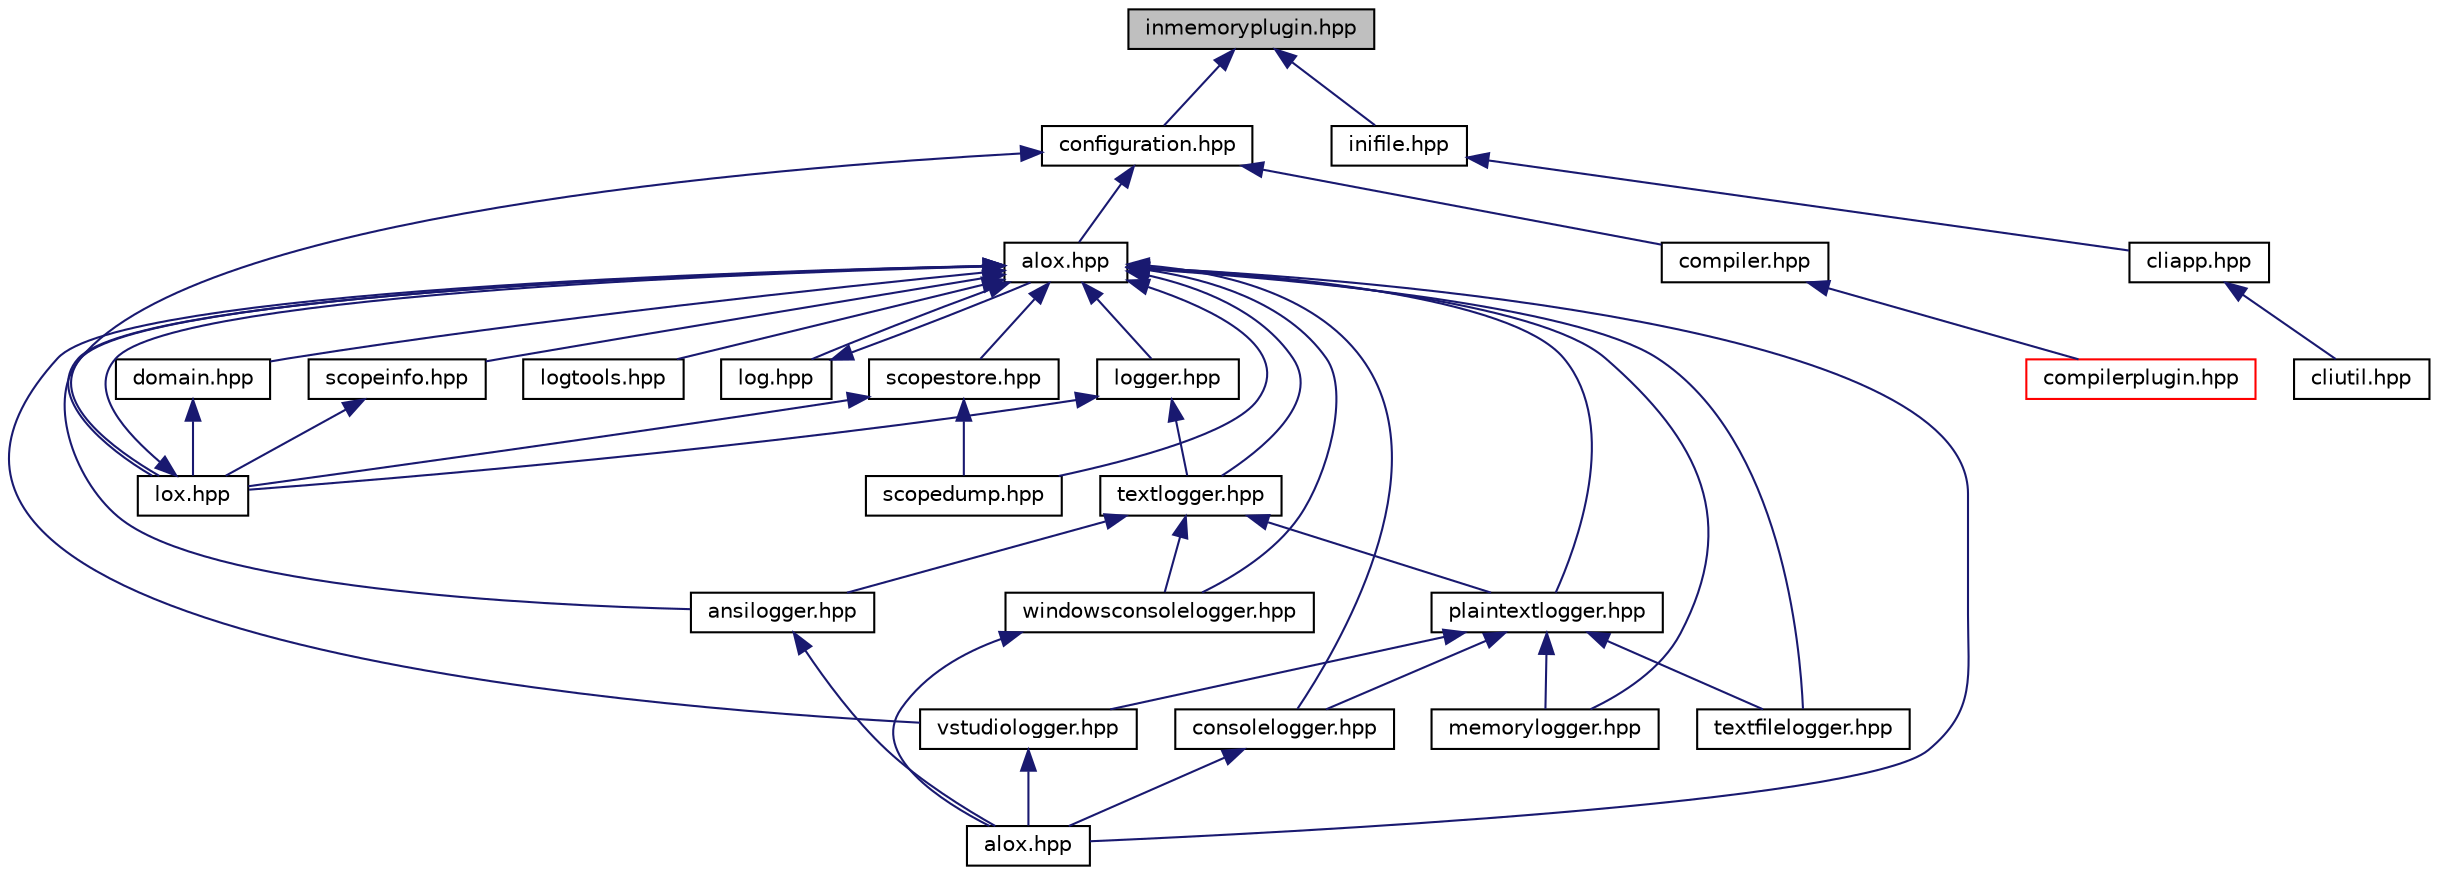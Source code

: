 digraph "inmemoryplugin.hpp"
{
  edge [fontname="Helvetica",fontsize="10",labelfontname="Helvetica",labelfontsize="10"];
  node [fontname="Helvetica",fontsize="10",shape=record];
  Node12 [label="inmemoryplugin.hpp",height=0.2,width=0.4,color="black", fillcolor="grey75", style="filled", fontcolor="black"];
  Node12 -> Node13 [dir="back",color="midnightblue",fontsize="10",style="solid",fontname="Helvetica"];
  Node13 [label="configuration.hpp",height=0.2,width=0.4,color="black", fillcolor="white", style="filled",URL="$configuration_8hpp.html"];
  Node13 -> Node14 [dir="back",color="midnightblue",fontsize="10",style="solid",fontname="Helvetica"];
  Node14 [label="alox.hpp",height=0.2,width=0.4,color="black", fillcolor="white", style="filled",URL="$alox_2alox_8hpp.html"];
  Node14 -> Node15 [dir="back",color="midnightblue",fontsize="10",style="solid",fontname="Helvetica"];
  Node15 [label="log.hpp",height=0.2,width=0.4,color="black", fillcolor="white", style="filled",URL="$log_8hpp.html"];
  Node15 -> Node14 [dir="back",color="midnightblue",fontsize="10",style="solid",fontname="Helvetica"];
  Node14 -> Node16 [dir="back",color="midnightblue",fontsize="10",style="solid",fontname="Helvetica"];
  Node16 [label="lox.hpp",height=0.2,width=0.4,color="black", fillcolor="white", style="filled",URL="$lox_8hpp.html"];
  Node16 -> Node14 [dir="back",color="midnightblue",fontsize="10",style="solid",fontname="Helvetica"];
  Node14 -> Node17 [dir="back",color="midnightblue",fontsize="10",style="solid",fontname="Helvetica"];
  Node17 [label="domain.hpp",height=0.2,width=0.4,color="black", fillcolor="white", style="filled",URL="$domain_8hpp.html"];
  Node17 -> Node16 [dir="back",color="midnightblue",fontsize="10",style="solid",fontname="Helvetica"];
  Node14 -> Node18 [dir="back",color="midnightblue",fontsize="10",style="solid",fontname="Helvetica"];
  Node18 [label="logger.hpp",height=0.2,width=0.4,color="black", fillcolor="white", style="filled",URL="$logger_8hpp.html"];
  Node18 -> Node16 [dir="back",color="midnightblue",fontsize="10",style="solid",fontname="Helvetica"];
  Node18 -> Node19 [dir="back",color="midnightblue",fontsize="10",style="solid",fontname="Helvetica"];
  Node19 [label="textlogger.hpp",height=0.2,width=0.4,color="black", fillcolor="white", style="filled",URL="$textlogger_8hpp.html"];
  Node19 -> Node20 [dir="back",color="midnightblue",fontsize="10",style="solid",fontname="Helvetica"];
  Node20 [label="plaintextlogger.hpp",height=0.2,width=0.4,color="black", fillcolor="white", style="filled",URL="$plaintextlogger_8hpp.html"];
  Node20 -> Node21 [dir="back",color="midnightblue",fontsize="10",style="solid",fontname="Helvetica"];
  Node21 [label="consolelogger.hpp",height=0.2,width=0.4,color="black", fillcolor="white", style="filled",URL="$consolelogger_8hpp.html"];
  Node21 -> Node22 [dir="back",color="midnightblue",fontsize="10",style="solid",fontname="Helvetica"];
  Node22 [label="alox.hpp",height=0.2,width=0.4,color="black", fillcolor="white", style="filled",URL="$alox_8hpp_source.html"];
  Node20 -> Node23 [dir="back",color="midnightblue",fontsize="10",style="solid",fontname="Helvetica"];
  Node23 [label="memorylogger.hpp",height=0.2,width=0.4,color="black", fillcolor="white", style="filled",URL="$memorylogger_8hpp.html"];
  Node20 -> Node24 [dir="back",color="midnightblue",fontsize="10",style="solid",fontname="Helvetica"];
  Node24 [label="textfilelogger.hpp",height=0.2,width=0.4,color="black", fillcolor="white", style="filled",URL="$textfilelogger_8hpp.html"];
  Node20 -> Node25 [dir="back",color="midnightblue",fontsize="10",style="solid",fontname="Helvetica"];
  Node25 [label="vstudiologger.hpp",height=0.2,width=0.4,color="black", fillcolor="white", style="filled",URL="$vstudiologger_8hpp.html"];
  Node25 -> Node22 [dir="back",color="midnightblue",fontsize="10",style="solid",fontname="Helvetica"];
  Node19 -> Node26 [dir="back",color="midnightblue",fontsize="10",style="solid",fontname="Helvetica"];
  Node26 [label="ansilogger.hpp",height=0.2,width=0.4,color="black", fillcolor="white", style="filled",URL="$ansilogger_8hpp.html"];
  Node26 -> Node22 [dir="back",color="midnightblue",fontsize="10",style="solid",fontname="Helvetica"];
  Node19 -> Node27 [dir="back",color="midnightblue",fontsize="10",style="solid",fontname="Helvetica"];
  Node27 [label="windowsconsolelogger.hpp",height=0.2,width=0.4,color="black", fillcolor="white", style="filled",URL="$windowsconsolelogger_8hpp.html"];
  Node27 -> Node22 [dir="back",color="midnightblue",fontsize="10",style="solid",fontname="Helvetica"];
  Node14 -> Node28 [dir="back",color="midnightblue",fontsize="10",style="solid",fontname="Helvetica"];
  Node28 [label="scopedump.hpp",height=0.2,width=0.4,color="black", fillcolor="white", style="filled",URL="$scopedump_8hpp.html"];
  Node14 -> Node29 [dir="back",color="midnightblue",fontsize="10",style="solid",fontname="Helvetica"];
  Node29 [label="scopestore.hpp",height=0.2,width=0.4,color="black", fillcolor="white", style="filled",URL="$scopestore_8hpp.html"];
  Node29 -> Node16 [dir="back",color="midnightblue",fontsize="10",style="solid",fontname="Helvetica"];
  Node29 -> Node28 [dir="back",color="midnightblue",fontsize="10",style="solid",fontname="Helvetica"];
  Node14 -> Node30 [dir="back",color="midnightblue",fontsize="10",style="solid",fontname="Helvetica"];
  Node30 [label="scopeinfo.hpp",height=0.2,width=0.4,color="black", fillcolor="white", style="filled",URL="$scopeinfo_8hpp.html"];
  Node30 -> Node16 [dir="back",color="midnightblue",fontsize="10",style="solid",fontname="Helvetica"];
  Node14 -> Node20 [dir="back",color="midnightblue",fontsize="10",style="solid",fontname="Helvetica"];
  Node14 -> Node19 [dir="back",color="midnightblue",fontsize="10",style="solid",fontname="Helvetica"];
  Node14 -> Node26 [dir="back",color="midnightblue",fontsize="10",style="solid",fontname="Helvetica"];
  Node14 -> Node21 [dir="back",color="midnightblue",fontsize="10",style="solid",fontname="Helvetica"];
  Node14 -> Node23 [dir="back",color="midnightblue",fontsize="10",style="solid",fontname="Helvetica"];
  Node14 -> Node24 [dir="back",color="midnightblue",fontsize="10",style="solid",fontname="Helvetica"];
  Node14 -> Node25 [dir="back",color="midnightblue",fontsize="10",style="solid",fontname="Helvetica"];
  Node14 -> Node27 [dir="back",color="midnightblue",fontsize="10",style="solid",fontname="Helvetica"];
  Node14 -> Node31 [dir="back",color="midnightblue",fontsize="10",style="solid",fontname="Helvetica"];
  Node31 [label="logtools.hpp",height=0.2,width=0.4,color="black", fillcolor="white", style="filled",URL="$logtools_8hpp.html"];
  Node14 -> Node22 [dir="back",color="midnightblue",fontsize="10",style="solid",fontname="Helvetica"];
  Node13 -> Node16 [dir="back",color="midnightblue",fontsize="10",style="solid",fontname="Helvetica"];
  Node13 -> Node32 [dir="back",color="midnightblue",fontsize="10",style="solid",fontname="Helvetica"];
  Node32 [label="compiler.hpp",height=0.2,width=0.4,color="black", fillcolor="white", style="filled",URL="$compiler_8hpp_source.html"];
  Node32 -> Node33 [dir="back",color="midnightblue",fontsize="10",style="solid",fontname="Helvetica"];
  Node33 [label="compilerplugin.hpp",height=0.2,width=0.4,color="red", fillcolor="white", style="filled",URL="$compilerplugin_8hpp_source.html"];
  Node12 -> Node41 [dir="back",color="midnightblue",fontsize="10",style="solid",fontname="Helvetica"];
  Node41 [label="inifile.hpp",height=0.2,width=0.4,color="black", fillcolor="white", style="filled",URL="$inifile_8hpp.html"];
  Node41 -> Node42 [dir="back",color="midnightblue",fontsize="10",style="solid",fontname="Helvetica"];
  Node42 [label="cliapp.hpp",height=0.2,width=0.4,color="black", fillcolor="white", style="filled",URL="$cliapp_8hpp.html"];
  Node42 -> Node43 [dir="back",color="midnightblue",fontsize="10",style="solid",fontname="Helvetica"];
  Node43 [label="cliutil.hpp",height=0.2,width=0.4,color="black", fillcolor="white", style="filled",URL="$cliutil_8hpp.html"];
}
